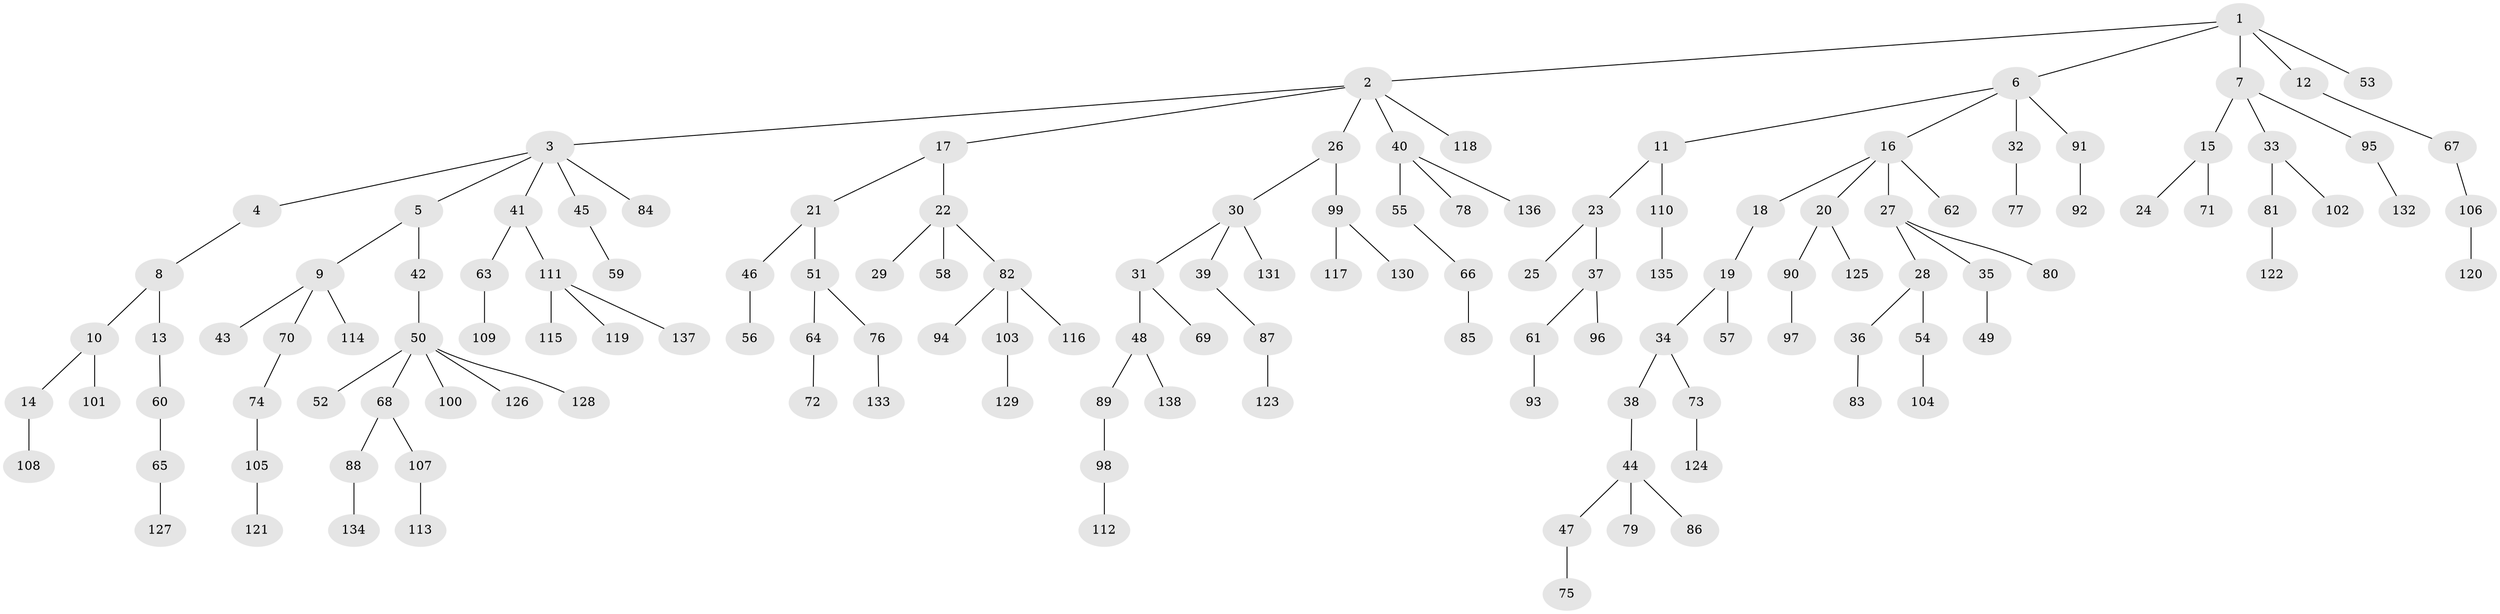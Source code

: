 // Generated by graph-tools (version 1.1) at 2025/53/03/09/25 04:53:13]
// undirected, 138 vertices, 137 edges
graph export_dot {
graph [start="1"]
  node [color=gray90,style=filled];
  1;
  2;
  3;
  4;
  5;
  6;
  7;
  8;
  9;
  10;
  11;
  12;
  13;
  14;
  15;
  16;
  17;
  18;
  19;
  20;
  21;
  22;
  23;
  24;
  25;
  26;
  27;
  28;
  29;
  30;
  31;
  32;
  33;
  34;
  35;
  36;
  37;
  38;
  39;
  40;
  41;
  42;
  43;
  44;
  45;
  46;
  47;
  48;
  49;
  50;
  51;
  52;
  53;
  54;
  55;
  56;
  57;
  58;
  59;
  60;
  61;
  62;
  63;
  64;
  65;
  66;
  67;
  68;
  69;
  70;
  71;
  72;
  73;
  74;
  75;
  76;
  77;
  78;
  79;
  80;
  81;
  82;
  83;
  84;
  85;
  86;
  87;
  88;
  89;
  90;
  91;
  92;
  93;
  94;
  95;
  96;
  97;
  98;
  99;
  100;
  101;
  102;
  103;
  104;
  105;
  106;
  107;
  108;
  109;
  110;
  111;
  112;
  113;
  114;
  115;
  116;
  117;
  118;
  119;
  120;
  121;
  122;
  123;
  124;
  125;
  126;
  127;
  128;
  129;
  130;
  131;
  132;
  133;
  134;
  135;
  136;
  137;
  138;
  1 -- 2;
  1 -- 6;
  1 -- 7;
  1 -- 12;
  1 -- 53;
  2 -- 3;
  2 -- 17;
  2 -- 26;
  2 -- 40;
  2 -- 118;
  3 -- 4;
  3 -- 5;
  3 -- 41;
  3 -- 45;
  3 -- 84;
  4 -- 8;
  5 -- 9;
  5 -- 42;
  6 -- 11;
  6 -- 16;
  6 -- 32;
  6 -- 91;
  7 -- 15;
  7 -- 33;
  7 -- 95;
  8 -- 10;
  8 -- 13;
  9 -- 43;
  9 -- 70;
  9 -- 114;
  10 -- 14;
  10 -- 101;
  11 -- 23;
  11 -- 110;
  12 -- 67;
  13 -- 60;
  14 -- 108;
  15 -- 24;
  15 -- 71;
  16 -- 18;
  16 -- 20;
  16 -- 27;
  16 -- 62;
  17 -- 21;
  17 -- 22;
  18 -- 19;
  19 -- 34;
  19 -- 57;
  20 -- 90;
  20 -- 125;
  21 -- 46;
  21 -- 51;
  22 -- 29;
  22 -- 58;
  22 -- 82;
  23 -- 25;
  23 -- 37;
  26 -- 30;
  26 -- 99;
  27 -- 28;
  27 -- 35;
  27 -- 80;
  28 -- 36;
  28 -- 54;
  30 -- 31;
  30 -- 39;
  30 -- 131;
  31 -- 48;
  31 -- 69;
  32 -- 77;
  33 -- 81;
  33 -- 102;
  34 -- 38;
  34 -- 73;
  35 -- 49;
  36 -- 83;
  37 -- 61;
  37 -- 96;
  38 -- 44;
  39 -- 87;
  40 -- 55;
  40 -- 78;
  40 -- 136;
  41 -- 63;
  41 -- 111;
  42 -- 50;
  44 -- 47;
  44 -- 79;
  44 -- 86;
  45 -- 59;
  46 -- 56;
  47 -- 75;
  48 -- 89;
  48 -- 138;
  50 -- 52;
  50 -- 68;
  50 -- 100;
  50 -- 126;
  50 -- 128;
  51 -- 64;
  51 -- 76;
  54 -- 104;
  55 -- 66;
  60 -- 65;
  61 -- 93;
  63 -- 109;
  64 -- 72;
  65 -- 127;
  66 -- 85;
  67 -- 106;
  68 -- 88;
  68 -- 107;
  70 -- 74;
  73 -- 124;
  74 -- 105;
  76 -- 133;
  81 -- 122;
  82 -- 94;
  82 -- 103;
  82 -- 116;
  87 -- 123;
  88 -- 134;
  89 -- 98;
  90 -- 97;
  91 -- 92;
  95 -- 132;
  98 -- 112;
  99 -- 117;
  99 -- 130;
  103 -- 129;
  105 -- 121;
  106 -- 120;
  107 -- 113;
  110 -- 135;
  111 -- 115;
  111 -- 119;
  111 -- 137;
}
